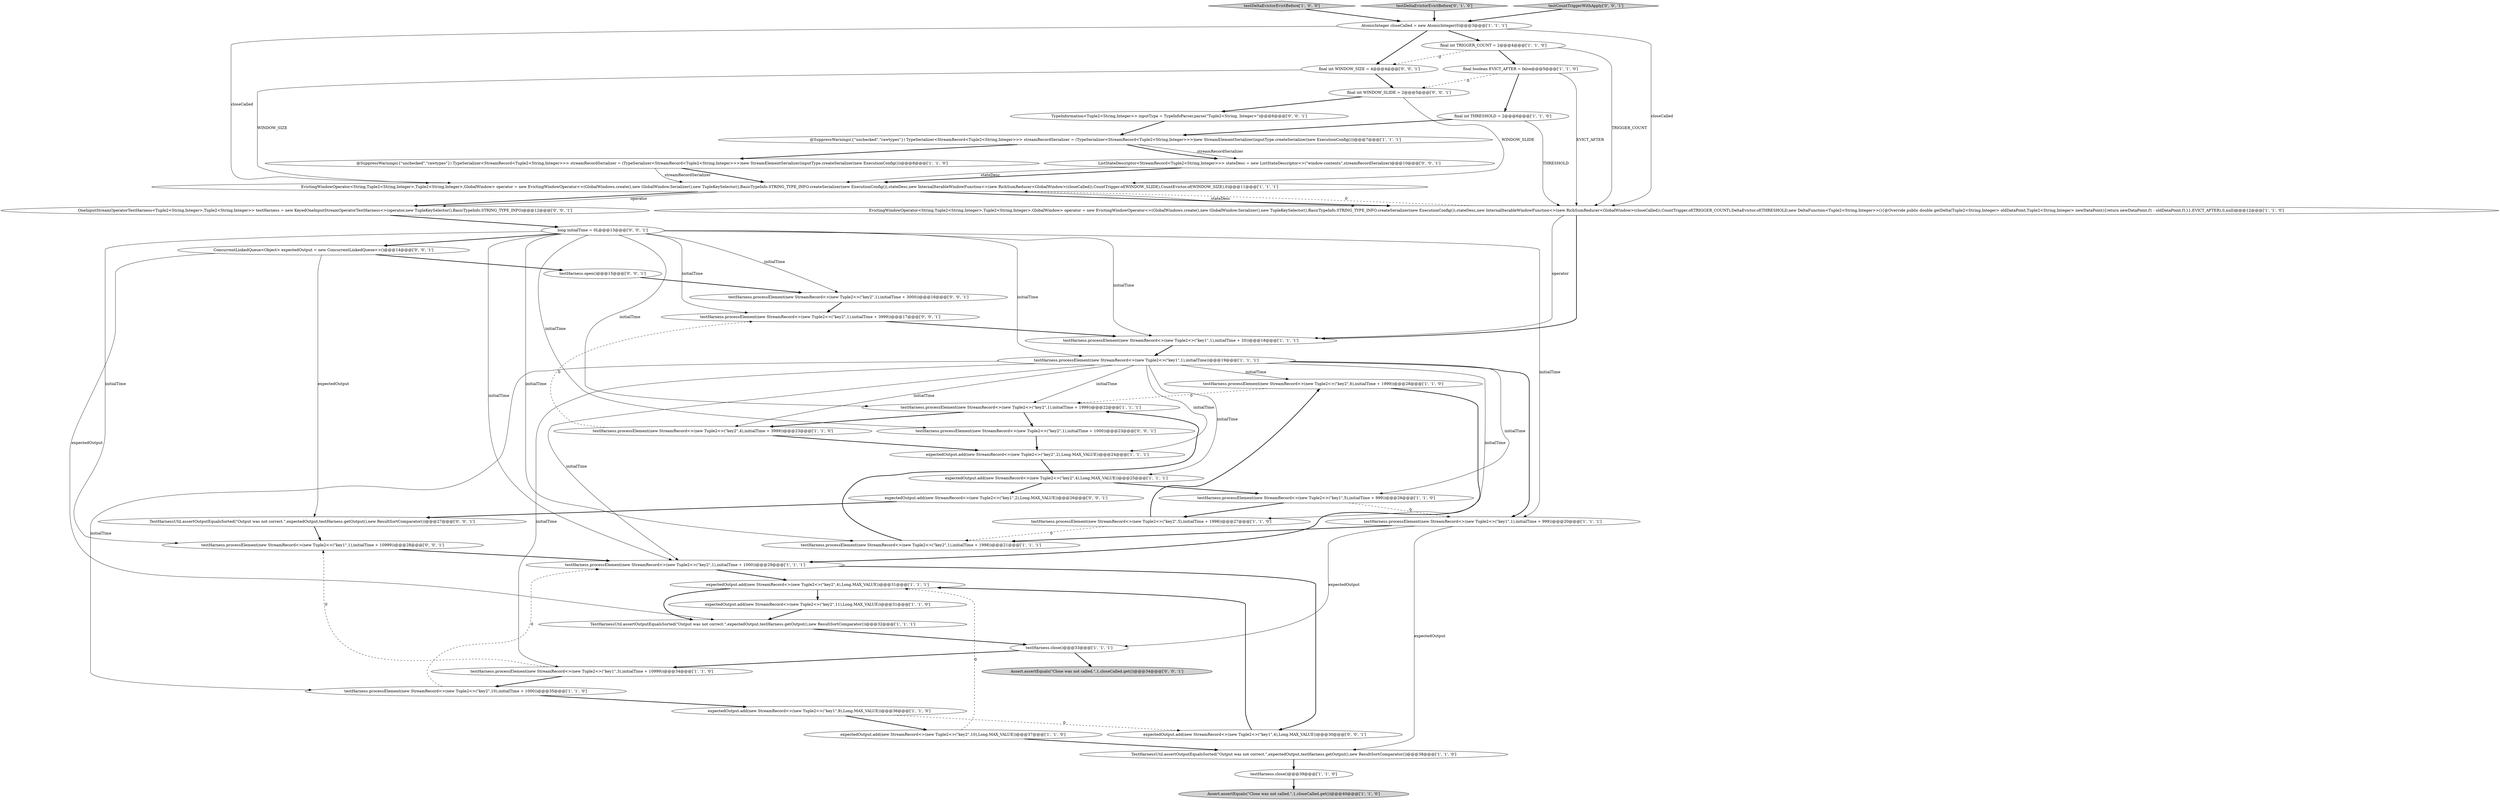 digraph {
42 [style = filled, label = "testHarness.processElement(new StreamRecord<>(new Tuple2<>(\"key2\",1),initialTime + 3999))@@@17@@@['0', '0', '1']", fillcolor = white, shape = ellipse image = "AAA0AAABBB3BBB"];
46 [style = filled, label = "long initialTime = 0L@@@13@@@['0', '0', '1']", fillcolor = white, shape = ellipse image = "AAA0AAABBB3BBB"];
49 [style = filled, label = "Assert.assertEquals(\"Close was not called.\",1,closeCalled.get())@@@34@@@['0', '0', '1']", fillcolor = lightgray, shape = ellipse image = "AAA0AAABBB3BBB"];
23 [style = filled, label = "testHarness.processElement(new StreamRecord<>(new Tuple2<>(\"key2\",6),initialTime + 1999))@@@28@@@['1', '1', '0']", fillcolor = white, shape = ellipse image = "AAA0AAABBB1BBB"];
33 [style = filled, label = "testHarness.processElement(new StreamRecord<>(new Tuple2<>(\"key1\",1),initialTime + 10999))@@@28@@@['0', '0', '1']", fillcolor = white, shape = ellipse image = "AAA0AAABBB3BBB"];
22 [style = filled, label = "expectedOutput.add(new StreamRecord<>(new Tuple2<>(\"key2\",4),Long.MAX_VALUE))@@@31@@@['1', '1', '1']", fillcolor = white, shape = ellipse image = "AAA0AAABBB1BBB"];
35 [style = filled, label = "OneInputStreamOperatorTestHarness<Tuple2<String,Integer>,Tuple2<String,Integer>> testHarness = new KeyedOneInputStreamOperatorTestHarness<>(operator,new TupleKeySelector(),BasicTypeInfo.STRING_TYPE_INFO)@@@12@@@['0', '0', '1']", fillcolor = white, shape = ellipse image = "AAA0AAABBB3BBB"];
18 [style = filled, label = "final boolean EVICT_AFTER = false@@@5@@@['1', '1', '0']", fillcolor = white, shape = ellipse image = "AAA0AAABBB1BBB"];
37 [style = filled, label = "ConcurrentLinkedQueue<Object> expectedOutput = new ConcurrentLinkedQueue<>()@@@14@@@['0', '0', '1']", fillcolor = white, shape = ellipse image = "AAA0AAABBB3BBB"];
5 [style = filled, label = "testHarness.processElement(new StreamRecord<>(new Tuple2<>(\"key1\",1),initialTime + 999))@@@20@@@['1', '1', '1']", fillcolor = white, shape = ellipse image = "AAA0AAABBB1BBB"];
6 [style = filled, label = "AtomicInteger closeCalled = new AtomicInteger(0)@@@3@@@['1', '1', '1']", fillcolor = white, shape = ellipse image = "AAA0AAABBB1BBB"];
4 [style = filled, label = "Assert.assertEquals(\"Close was not called.\",1,closeCalled.get())@@@40@@@['1', '1', '0']", fillcolor = lightgray, shape = ellipse image = "AAA0AAABBB1BBB"];
15 [style = filled, label = "expectedOutput.add(new StreamRecord<>(new Tuple2<>(\"key1\",8),Long.MAX_VALUE))@@@36@@@['1', '1', '0']", fillcolor = white, shape = ellipse image = "AAA0AAABBB1BBB"];
19 [style = filled, label = "expectedOutput.add(new StreamRecord<>(new Tuple2<>(\"key2\",2),Long.MAX_VALUE))@@@24@@@['1', '1', '1']", fillcolor = white, shape = ellipse image = "AAA0AAABBB1BBB"];
10 [style = filled, label = "testDeltaEvictorEvictBefore['1', '0', '0']", fillcolor = lightgray, shape = diamond image = "AAA0AAABBB1BBB"];
26 [style = filled, label = "EvictingWindowOperator<String,Tuple2<String,Integer>,Tuple2<String,Integer>,GlobalWindow> operator = new EvictingWindowOperator<>(GlobalWindows.create(),new GlobalWindow.Serializer(),new TupleKeySelector(),BasicTypeInfo.STRING_TYPE_INFO.createSerializer(new ExecutionConfig()),stateDesc,new InternalIterableWindowFunction<>(new RichSumReducer<GlobalWindow>(closeCalled)),CountTrigger.of(WINDOW_SLIDE),CountEvictor.of(WINDOW_SIZE),0)@@@11@@@['1', '1', '1']", fillcolor = white, shape = ellipse image = "AAA0AAABBB1BBB"];
32 [style = filled, label = "testDeltaEvictorEvictBefore['0', '1', '0']", fillcolor = lightgray, shape = diamond image = "AAA0AAABBB2BBB"];
43 [style = filled, label = "ListStateDescriptor<StreamRecord<Tuple2<String,Integer>>> stateDesc = new ListStateDescriptor<>(\"window-contents\",streamRecordSerializer)@@@10@@@['0', '0', '1']", fillcolor = white, shape = ellipse image = "AAA0AAABBB3BBB"];
40 [style = filled, label = "final int WINDOW_SIZE = 4@@@4@@@['0', '0', '1']", fillcolor = white, shape = ellipse image = "AAA0AAABBB3BBB"];
38 [style = filled, label = "testCountTriggerWithApply['0', '0', '1']", fillcolor = lightgray, shape = diamond image = "AAA0AAABBB3BBB"];
14 [style = filled, label = "EvictingWindowOperator<String,Tuple2<String,Integer>,Tuple2<String,Integer>,GlobalWindow> operator = new EvictingWindowOperator<>(GlobalWindows.create(),new GlobalWindow.Serializer(),new TupleKeySelector(),BasicTypeInfo.STRING_TYPE_INFO.createSerializer(new ExecutionConfig()),stateDesc,new InternalIterableWindowFunction<>(new RichSumReducer<GlobalWindow>(closeCalled)),CountTrigger.of(TRIGGER_COUNT),DeltaEvictor.of(THRESHOLD,new DeltaFunction<Tuple2<String,Integer>>(){@Override public double getDelta(Tuple2<String,Integer> oldDataPoint,Tuple2<String,Integer> newDataPoint){return newDataPoint.f1 - oldDataPoint.f1}},EVICT_AFTER),0,null)@@@12@@@['1', '1', '0']", fillcolor = white, shape = ellipse image = "AAA0AAABBB1BBB"];
25 [style = filled, label = "testHarness.close()@@@39@@@['1', '1', '0']", fillcolor = white, shape = ellipse image = "AAA0AAABBB1BBB"];
31 [style = filled, label = "testHarness.processElement(new StreamRecord<>(new Tuple2<>(\"key2\",5),initialTime + 1998))@@@27@@@['1', '1', '0']", fillcolor = white, shape = ellipse image = "AAA0AAABBB1BBB"];
41 [style = filled, label = "final int WINDOW_SLIDE = 2@@@5@@@['0', '0', '1']", fillcolor = white, shape = ellipse image = "AAA0AAABBB3BBB"];
29 [style = filled, label = "testHarness.processElement(new StreamRecord<>(new Tuple2<>(\"key1\",3),initialTime + 10999))@@@34@@@['1', '1', '0']", fillcolor = white, shape = ellipse image = "AAA0AAABBB1BBB"];
21 [style = filled, label = "final int THRESHOLD = 2@@@6@@@['1', '1', '0']", fillcolor = white, shape = ellipse image = "AAA0AAABBB1BBB"];
24 [style = filled, label = "testHarness.processElement(new StreamRecord<>(new Tuple2<>(\"key2\",1),initialTime + 1999))@@@22@@@['1', '1', '1']", fillcolor = white, shape = ellipse image = "AAA0AAABBB1BBB"];
45 [style = filled, label = "expectedOutput.add(new StreamRecord<>(new Tuple2<>(\"key1\",4),Long.MAX_VALUE))@@@30@@@['0', '0', '1']", fillcolor = white, shape = ellipse image = "AAA0AAABBB3BBB"];
9 [style = filled, label = "testHarness.close()@@@33@@@['1', '1', '1']", fillcolor = white, shape = ellipse image = "AAA0AAABBB1BBB"];
34 [style = filled, label = "testHarness.processElement(new StreamRecord<>(new Tuple2<>(\"key2\",1),initialTime + 3000))@@@16@@@['0', '0', '1']", fillcolor = white, shape = ellipse image = "AAA0AAABBB3BBB"];
0 [style = filled, label = "testHarness.processElement(new StreamRecord<>(new Tuple2<>(\"key1\",1),initialTime))@@@19@@@['1', '1', '1']", fillcolor = white, shape = ellipse image = "AAA0AAABBB1BBB"];
7 [style = filled, label = "testHarness.processElement(new StreamRecord<>(new Tuple2<>(\"key2\",1),initialTime + 1998))@@@21@@@['1', '1', '1']", fillcolor = white, shape = ellipse image = "AAA0AAABBB1BBB"];
48 [style = filled, label = "testHarness.open()@@@15@@@['0', '0', '1']", fillcolor = white, shape = ellipse image = "AAA0AAABBB3BBB"];
17 [style = filled, label = "testHarness.processElement(new StreamRecord<>(new Tuple2<>(\"key2\",1),initialTime + 1000))@@@29@@@['1', '1', '1']", fillcolor = white, shape = ellipse image = "AAA0AAABBB1BBB"];
44 [style = filled, label = "TypeInformation<Tuple2<String,Integer>> inputType = TypeInfoParser.parse(\"Tuple2<String, Integer>\")@@@6@@@['0', '0', '1']", fillcolor = white, shape = ellipse image = "AAA0AAABBB3BBB"];
39 [style = filled, label = "TestHarnessUtil.assertOutputEqualsSorted(\"Output was not correct.\",expectedOutput,testHarness.getOutput(),new ResultSortComparator())@@@27@@@['0', '0', '1']", fillcolor = white, shape = ellipse image = "AAA0AAABBB3BBB"];
8 [style = filled, label = "testHarness.processElement(new StreamRecord<>(new Tuple2<>(\"key2\",4),initialTime + 3999))@@@23@@@['1', '1', '0']", fillcolor = white, shape = ellipse image = "AAA0AAABBB1BBB"];
1 [style = filled, label = "expectedOutput.add(new StreamRecord<>(new Tuple2<>(\"key2\",4),Long.MAX_VALUE))@@@25@@@['1', '1', '1']", fillcolor = white, shape = ellipse image = "AAA0AAABBB1BBB"];
20 [style = filled, label = "final int TRIGGER_COUNT = 2@@@4@@@['1', '1', '0']", fillcolor = white, shape = ellipse image = "AAA0AAABBB1BBB"];
36 [style = filled, label = "expectedOutput.add(new StreamRecord<>(new Tuple2<>(\"key1\",2),Long.MAX_VALUE))@@@26@@@['0', '0', '1']", fillcolor = white, shape = ellipse image = "AAA0AAABBB3BBB"];
2 [style = filled, label = "@SuppressWarnings({\"unchecked\",\"rawtypes\"}) TypeSerializer<StreamRecord<Tuple2<String,Integer>>> streamRecordSerializer = (TypeSerializer<StreamRecord<Tuple2<String,Integer>>>)new StreamElementSerializer(inputType.createSerializer(new ExecutionConfig()))@@@7@@@['1', '1', '1']", fillcolor = white, shape = ellipse image = "AAA0AAABBB1BBB"];
16 [style = filled, label = "testHarness.processElement(new StreamRecord<>(new Tuple2<>(\"key2\",10),initialTime + 1000))@@@35@@@['1', '1', '0']", fillcolor = white, shape = ellipse image = "AAA0AAABBB1BBB"];
3 [style = filled, label = "TestHarnessUtil.assertOutputEqualsSorted(\"Output was not correct.\",expectedOutput,testHarness.getOutput(),new ResultSortComparator())@@@38@@@['1', '1', '0']", fillcolor = white, shape = ellipse image = "AAA0AAABBB1BBB"];
30 [style = filled, label = "expectedOutput.add(new StreamRecord<>(new Tuple2<>(\"key2\",11),Long.MAX_VALUE))@@@31@@@['1', '1', '0']", fillcolor = white, shape = ellipse image = "AAA0AAABBB1BBB"];
13 [style = filled, label = "TestHarnessUtil.assertOutputEqualsSorted(\"Output was not correct.\",expectedOutput,testHarness.getOutput(),new ResultSortComparator())@@@32@@@['1', '1', '1']", fillcolor = white, shape = ellipse image = "AAA0AAABBB1BBB"];
11 [style = filled, label = "@SuppressWarnings({\"unchecked\",\"rawtypes\"}) TypeSerializer<StreamRecord<Tuple2<String,Integer>>> streamRecordSerializer = (TypeSerializer<StreamRecord<Tuple2<String,Integer>>>)new StreamElementSerializer(inputType.createSerializer(new ExecutionConfig()))@@@8@@@['1', '1', '0']", fillcolor = white, shape = ellipse image = "AAA0AAABBB1BBB"];
28 [style = filled, label = "expectedOutput.add(new StreamRecord<>(new Tuple2<>(\"key2\",10),Long.MAX_VALUE))@@@37@@@['1', '1', '0']", fillcolor = white, shape = ellipse image = "AAA0AAABBB1BBB"];
47 [style = filled, label = "testHarness.processElement(new StreamRecord<>(new Tuple2<>(\"key2\",1),initialTime + 1000))@@@23@@@['0', '0', '1']", fillcolor = white, shape = ellipse image = "AAA0AAABBB3BBB"];
12 [style = filled, label = "testHarness.processElement(new StreamRecord<>(new Tuple2<>(\"key1\",1),initialTime + 20))@@@18@@@['1', '1', '1']", fillcolor = white, shape = ellipse image = "AAA0AAABBB1BBB"];
27 [style = filled, label = "testHarness.processElement(new StreamRecord<>(new Tuple2<>(\"key1\",5),initialTime + 999))@@@26@@@['1', '1', '0']", fillcolor = white, shape = ellipse image = "AAA0AAABBB1BBB"];
30->13 [style = bold, label=""];
14->12 [style = solid, label="operator"];
20->40 [style = dashed, label="0"];
46->7 [style = solid, label="initialTime"];
5->9 [style = solid, label="expectedOutput"];
1->27 [style = bold, label=""];
17->45 [style = bold, label=""];
43->26 [style = bold, label=""];
20->14 [style = solid, label="TRIGGER_COUNT"];
0->24 [style = solid, label="initialTime"];
32->6 [style = bold, label=""];
22->30 [style = bold, label=""];
46->33 [style = solid, label="initialTime"];
14->26 [style = dashed, label="0"];
21->2 [style = bold, label=""];
15->45 [style = dashed, label="0"];
19->1 [style = bold, label=""];
2->43 [style = solid, label="streamRecordSerializer"];
45->22 [style = bold, label=""];
37->48 [style = bold, label=""];
26->35 [style = bold, label=""];
46->24 [style = solid, label="initialTime"];
46->47 [style = solid, label="initialTime"];
23->17 [style = bold, label=""];
28->3 [style = bold, label=""];
0->23 [style = solid, label="initialTime"];
9->29 [style = bold, label=""];
48->34 [style = bold, label=""];
22->13 [style = bold, label=""];
44->2 [style = bold, label=""];
0->19 [style = solid, label="initialTime"];
27->5 [style = dashed, label="0"];
41->26 [style = solid, label="WINDOW_SLIDE"];
18->14 [style = solid, label="EVICT_AFTER"];
0->29 [style = solid, label="initialTime"];
26->14 [style = bold, label=""];
29->33 [style = dashed, label="0"];
27->31 [style = bold, label=""];
34->42 [style = bold, label=""];
46->37 [style = bold, label=""];
24->47 [style = bold, label=""];
46->12 [style = solid, label="initialTime"];
8->42 [style = dashed, label="0"];
38->6 [style = bold, label=""];
20->18 [style = bold, label=""];
46->17 [style = solid, label="initialTime"];
43->26 [style = solid, label="stateDesc"];
7->24 [style = bold, label=""];
37->39 [style = solid, label="expectedOutput"];
46->42 [style = solid, label="initialTime"];
6->26 [style = solid, label="closeCalled"];
5->7 [style = bold, label=""];
0->8 [style = solid, label="initialTime"];
24->8 [style = bold, label=""];
29->16 [style = bold, label=""];
0->31 [style = solid, label="initialTime"];
0->16 [style = solid, label="initialTime"];
2->43 [style = bold, label=""];
26->14 [style = solid, label="stateDesc"];
11->26 [style = bold, label=""];
0->27 [style = solid, label="initialTime"];
5->3 [style = solid, label="expectedOutput"];
10->6 [style = bold, label=""];
36->39 [style = bold, label=""];
39->33 [style = bold, label=""];
28->22 [style = dashed, label="0"];
6->20 [style = bold, label=""];
0->1 [style = solid, label="initialTime"];
15->28 [style = bold, label=""];
21->14 [style = solid, label="THRESHOLD"];
13->9 [style = bold, label=""];
0->17 [style = solid, label="initialTime"];
18->21 [style = bold, label=""];
31->7 [style = dashed, label="0"];
9->49 [style = bold, label=""];
2->11 [style = bold, label=""];
33->17 [style = bold, label=""];
0->5 [style = bold, label=""];
11->26 [style = solid, label="streamRecordSerializer"];
16->15 [style = bold, label=""];
31->23 [style = bold, label=""];
3->25 [style = bold, label=""];
8->19 [style = bold, label=""];
18->41 [style = dashed, label="0"];
25->4 [style = bold, label=""];
42->12 [style = bold, label=""];
17->22 [style = bold, label=""];
1->36 [style = bold, label=""];
12->0 [style = bold, label=""];
46->0 [style = solid, label="initialTime"];
37->13 [style = solid, label="expectedOutput"];
6->40 [style = bold, label=""];
23->24 [style = dashed, label="0"];
46->5 [style = solid, label="initialTime"];
14->12 [style = bold, label=""];
40->41 [style = bold, label=""];
47->19 [style = bold, label=""];
6->14 [style = solid, label="closeCalled"];
26->35 [style = solid, label="operator"];
16->17 [style = dashed, label="0"];
46->34 [style = solid, label="initialTime"];
41->44 [style = bold, label=""];
40->26 [style = solid, label="WINDOW_SIZE"];
35->46 [style = bold, label=""];
}
